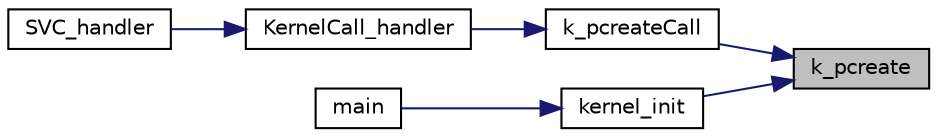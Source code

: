 digraph "k_pcreate"
{
 // LATEX_PDF_SIZE
  edge [fontname="Helvetica",fontsize="10",labelfontname="Helvetica",labelfontsize="10"];
  node [fontname="Helvetica",fontsize="10",shape=record];
  rankdir="RL";
  Node1 [label="k_pcreate",height=0.2,width=0.4,color="black", fillcolor="grey75", style="filled", fontcolor="black",tooltip="Creates a process and registers it in kernel space."];
  Node1 -> Node2 [dir="back",color="midnightblue",fontsize="10",style="solid",fontname="Helvetica"];
  Node2 [label="k_pcreateCall",height=0.2,width=0.4,color="black", fillcolor="white", style="filled",URL="$k__handlers_8h.html#a727e88ff2dee6e3988e3887f8fc82d38",tooltip="Performs all operations required for process allocation."];
  Node2 -> Node3 [dir="back",color="midnightblue",fontsize="10",style="solid",fontname="Helvetica"];
  Node3 [label="KernelCall_handler",height=0.2,width=0.4,color="black", fillcolor="white", style="filled",URL="$k__handlers_8h.html#a53c69e53135737e747747a3a6eb8dd69",tooltip="Kernel Call Handler function."];
  Node3 -> Node4 [dir="back",color="midnightblue",fontsize="10",style="solid",fontname="Helvetica"];
  Node4 [label="SVC_handler",height=0.2,width=0.4,color="black", fillcolor="white", style="filled",URL="$k__handlers_8c.html#a5703d8fe19774bd873f7d7db5cd60242",tooltip="Supervisor Call trap handler."];
  Node1 -> Node5 [dir="back",color="midnightblue",fontsize="10",style="solid",fontname="Helvetica"];
  Node5 [label="kernel_init",height=0.2,width=0.4,color="black", fillcolor="white", style="filled",URL="$k__handlers_8h.html#a3f19ffb1e6c83b6c0203fd69c0534437",tooltip="Initializes kernel data structures, drivers, and critical processes."];
  Node5 -> Node6 [dir="back",color="midnightblue",fontsize="10",style="solid",fontname="Helvetica"];
  Node6 [label="main",height=0.2,width=0.4,color="black", fillcolor="white", style="filled",URL="$main_8c.html#a840291bc02cba5474a4cb46a9b9566fe",tooltip="main.c"];
}

